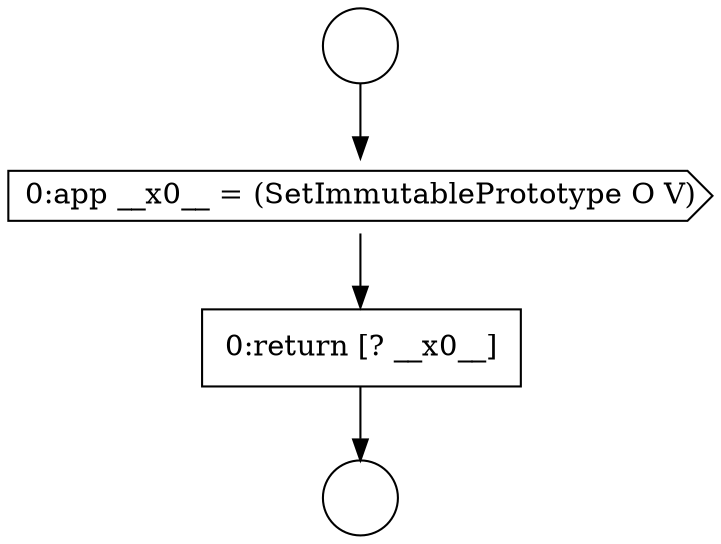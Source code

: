 digraph {
  node2651 [shape=circle label=" " color="black" fillcolor="white" style=filled]
  node2653 [shape=cds, label=<<font color="black">0:app __x0__ = (SetImmutablePrototype O V)</font>> color="black" fillcolor="white" style=filled]
  node2654 [shape=none, margin=0, label=<<font color="black">
    <table border="0" cellborder="1" cellspacing="0" cellpadding="10">
      <tr><td align="left">0:return [? __x0__]</td></tr>
    </table>
  </font>> color="black" fillcolor="white" style=filled]
  node2652 [shape=circle label=" " color="black" fillcolor="white" style=filled]
  node2651 -> node2653 [ color="black"]
  node2653 -> node2654 [ color="black"]
  node2654 -> node2652 [ color="black"]
}
